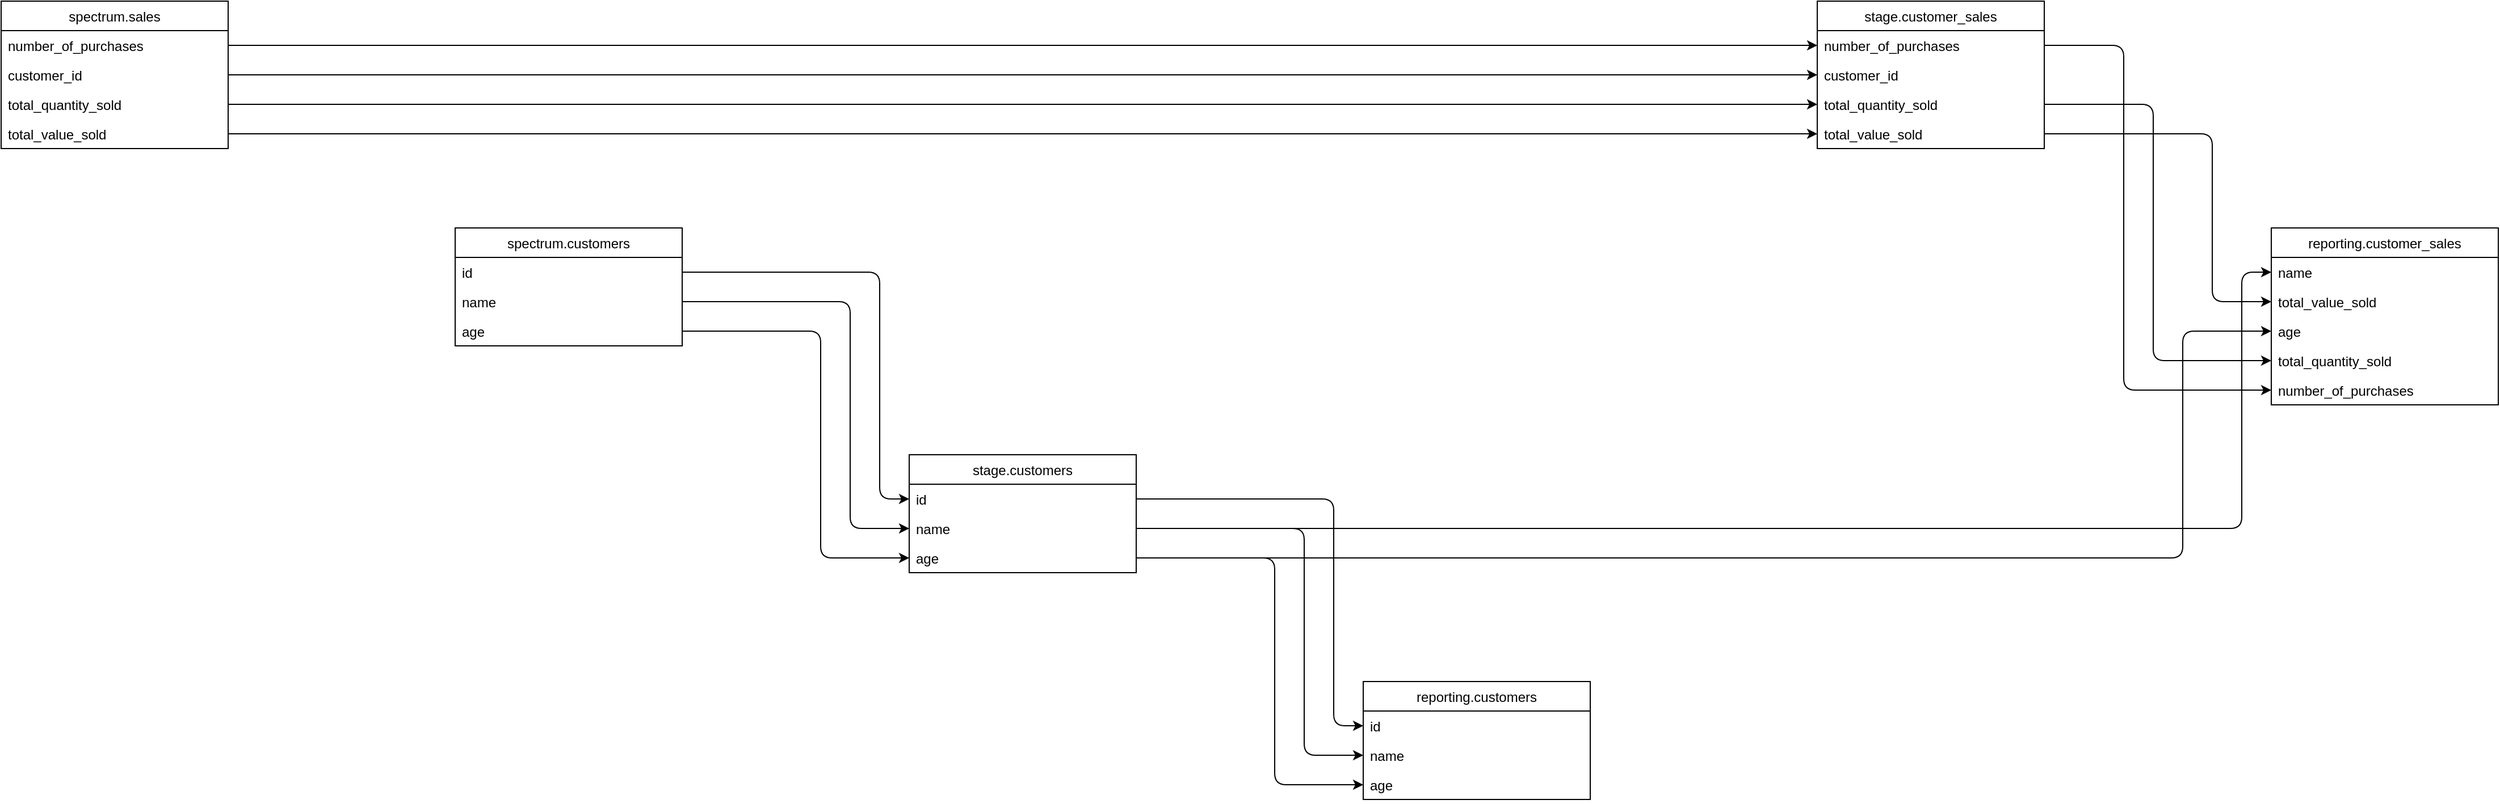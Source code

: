 

<mxfile>
    <diagram id="LEPaZYdOkPVGhDPzNFSh" name="Page-1">
        <mxGraphModel dx="242" dy="860" grid="1" gridSize="10" guides="1" tooltips="1" connect="1" arrows="1" fold="1" page="1" pageScale="1" pageWidth="827" pageHeight="1169" math="0" shadow="0">
            <root>
                <mxCell id="0"/>
                <mxCell id="1" parent="0"/>

                <mxCell id="101" value="reporting.customers" style="swimlane;fontStyle=0;childLayout=stackLayout;horizontal=1;startSize=26;fillColor=none;horizontalStack=0;resizeParent=1;resizeParentMax=0;resizeLast=0;collapsible=1;marginBottom=0;" vertex="1" parent="1">
                        <mxGeometry x="1600" y="800" width="200" height="104" as="geometry"/>
                    </mxCell>

                    <mxCell id="102" value="id" style="text;strokeColor=none;fillColor=none;align=left;verticalAlign=top;spacingLeft=4;spacingRight=4;overflow=hidden;rotatable=0;points=[[0,0.5],[1,0.5]];portConstraint=eastwest;" vertex="1" parent="101">
                        <mxGeometry y="26" width="200" height="26" as="geometry"/>
                    </mxCell>
                        

                        <mxCell id="129" value="" style="edgeStyle=elbowEdgeStyle;elbow=horizontal;endArrow=classic;html=1;exitX=1;exitY=0.5;exitDx=0;exitDy=0;entryX=0;entryY=0.5;entryDx=0;entryDy=0;" edge="1" parent="1" source="106" target="102">
                        <mxGeometry width="50" height="50" relative="1" as="geometry">
                            <Array as="points">
                                <mxPoint x="1574" y="826"/>
                            </Array>
                        </mxGeometry>
                        </mxCell>

                        
                    <mxCell id="103" value="name" style="text;strokeColor=none;fillColor=none;align=left;verticalAlign=top;spacingLeft=4;spacingRight=4;overflow=hidden;rotatable=0;points=[[0,0.5],[1,0.5]];portConstraint=eastwest;" vertex="1" parent="101">
                        <mxGeometry y="52" width="200" height="26" as="geometry"/>
                    </mxCell>
                        

                        <mxCell id="130" value="" style="edgeStyle=elbowEdgeStyle;elbow=horizontal;endArrow=classic;html=1;exitX=1;exitY=0.5;exitDx=0;exitDy=0;entryX=0;entryY=0.5;entryDx=0;entryDy=0;" edge="1" parent="1" source="107" target="103">
                        <mxGeometry width="50" height="50" relative="1" as="geometry">
                            <Array as="points">
                                <mxPoint x="1548" y="852"/>
                            </Array>
                        </mxGeometry>
                        </mxCell>

                        
                    <mxCell id="104" value="age" style="text;strokeColor=none;fillColor=none;align=left;verticalAlign=top;spacingLeft=4;spacingRight=4;overflow=hidden;rotatable=0;points=[[0,0.5],[1,0.5]];portConstraint=eastwest;" vertex="1" parent="101">
                        <mxGeometry y="78" width="200" height="26" as="geometry"/>
                    </mxCell>
                        

                        <mxCell id="131" value="" style="edgeStyle=elbowEdgeStyle;elbow=horizontal;endArrow=classic;html=1;exitX=1;exitY=0.5;exitDx=0;exitDy=0;entryX=0;entryY=0.5;entryDx=0;entryDy=0;" edge="1" parent="1" source="108" target="104">
                        <mxGeometry width="50" height="50" relative="1" as="geometry">
                            <Array as="points">
                                <mxPoint x="1522" y="878"/>
                            </Array>
                        </mxGeometry>
                        </mxCell>

                        
                    
                <mxCell id="105" value="stage.customers" style="swimlane;fontStyle=0;childLayout=stackLayout;horizontal=1;startSize=26;fillColor=none;horizontalStack=0;resizeParent=1;resizeParentMax=0;resizeLast=0;collapsible=1;marginBottom=0;" vertex="1" parent="1">
                        <mxGeometry x="1200" y="600" width="200" height="104" as="geometry"/>
                    </mxCell>

                    <mxCell id="106" value="id" style="text;strokeColor=none;fillColor=none;align=left;verticalAlign=top;spacingLeft=4;spacingRight=4;overflow=hidden;rotatable=0;points=[[0,0.5],[1,0.5]];portConstraint=eastwest;" vertex="1" parent="105">
                        <mxGeometry y="26" width="200" height="26" as="geometry"/>
                    </mxCell>
                        

                        <mxCell id="132" value="" style="edgeStyle=elbowEdgeStyle;elbow=horizontal;endArrow=classic;html=1;exitX=1;exitY=0.5;exitDx=0;exitDy=0;entryX=0;entryY=0.5;entryDx=0;entryDy=0;" edge="1" parent="1" source="120" target="106">
                        <mxGeometry width="50" height="50" relative="1" as="geometry">
                            <Array as="points">
                                <mxPoint x="1174" y="626"/>
                            </Array>
                        </mxGeometry>
                        </mxCell>

                        
                    <mxCell id="107" value="name" style="text;strokeColor=none;fillColor=none;align=left;verticalAlign=top;spacingLeft=4;spacingRight=4;overflow=hidden;rotatable=0;points=[[0,0.5],[1,0.5]];portConstraint=eastwest;" vertex="1" parent="105">
                        <mxGeometry y="52" width="200" height="26" as="geometry"/>
                    </mxCell>
                        

                        <mxCell id="133" value="" style="edgeStyle=elbowEdgeStyle;elbow=horizontal;endArrow=classic;html=1;exitX=1;exitY=0.5;exitDx=0;exitDy=0;entryX=0;entryY=0.5;entryDx=0;entryDy=0;" edge="1" parent="1" source="121" target="107">
                        <mxGeometry width="50" height="50" relative="1" as="geometry">
                            <Array as="points">
                                <mxPoint x="1148" y="652"/>
                            </Array>
                        </mxGeometry>
                        </mxCell>

                        
                    <mxCell id="108" value="age" style="text;strokeColor=none;fillColor=none;align=left;verticalAlign=top;spacingLeft=4;spacingRight=4;overflow=hidden;rotatable=0;points=[[0,0.5],[1,0.5]];portConstraint=eastwest;" vertex="1" parent="105">
                        <mxGeometry y="78" width="200" height="26" as="geometry"/>
                    </mxCell>
                        

                        <mxCell id="134" value="" style="edgeStyle=elbowEdgeStyle;elbow=horizontal;endArrow=classic;html=1;exitX=1;exitY=0.5;exitDx=0;exitDy=0;entryX=0;entryY=0.5;entryDx=0;entryDy=0;" edge="1" parent="1" source="122" target="108">
                        <mxGeometry width="50" height="50" relative="1" as="geometry">
                            <Array as="points">
                                <mxPoint x="1122" y="678"/>
                            </Array>
                        </mxGeometry>
                        </mxCell>

                        
                    
                <mxCell id="109" value="stage.customer_sales" style="swimlane;fontStyle=0;childLayout=stackLayout;horizontal=1;startSize=26;fillColor=none;horizontalStack=0;resizeParent=1;resizeParentMax=0;resizeLast=0;collapsible=1;marginBottom=0;" vertex="1" parent="1">
                        <mxGeometry x="2000" y="200" width="200" height="130" as="geometry"/>
                    </mxCell>

                    <mxCell id="110" value="number_of_purchases" style="text;strokeColor=none;fillColor=none;align=left;verticalAlign=top;spacingLeft=4;spacingRight=4;overflow=hidden;rotatable=0;points=[[0,0.5],[1,0.5]];portConstraint=eastwest;" vertex="1" parent="109">
                        <mxGeometry y="26" width="200" height="26" as="geometry"/>
                    </mxCell>
                        

                        <mxCell id="135" value="" style="edgeStyle=elbowEdgeStyle;elbow=horizontal;endArrow=classic;html=1;exitX=1;exitY=0.5;exitDx=0;exitDy=0;entryX=0;entryY=0.5;entryDx=0;entryDy=0;" edge="1" parent="1" source="115" target="110">
                        <mxGeometry width="50" height="50" relative="1" as="geometry">
                            <Array as="points">
                                <mxPoint x="1974" y="226"/>
                            </Array>
                        </mxGeometry>
                        </mxCell>

                        
                    <mxCell id="111" value="customer_id" style="text;strokeColor=none;fillColor=none;align=left;verticalAlign=top;spacingLeft=4;spacingRight=4;overflow=hidden;rotatable=0;points=[[0,0.5],[1,0.5]];portConstraint=eastwest;" vertex="1" parent="109">
                        <mxGeometry y="52" width="200" height="26" as="geometry"/>
                    </mxCell>
                        

                        <mxCell id="136" value="" style="edgeStyle=elbowEdgeStyle;elbow=horizontal;endArrow=classic;html=1;exitX=1;exitY=0.5;exitDx=0;exitDy=0;entryX=0;entryY=0.5;entryDx=0;entryDy=0;" edge="1" parent="1" source="116" target="111">
                        <mxGeometry width="50" height="50" relative="1" as="geometry">
                            <Array as="points">
                                <mxPoint x="1948" y="252"/>
                            </Array>
                        </mxGeometry>
                        </mxCell>

                        
                    <mxCell id="112" value="total_quantity_sold" style="text;strokeColor=none;fillColor=none;align=left;verticalAlign=top;spacingLeft=4;spacingRight=4;overflow=hidden;rotatable=0;points=[[0,0.5],[1,0.5]];portConstraint=eastwest;" vertex="1" parent="109">
                        <mxGeometry y="78" width="200" height="26" as="geometry"/>
                    </mxCell>
                        

                        <mxCell id="137" value="" style="edgeStyle=elbowEdgeStyle;elbow=horizontal;endArrow=classic;html=1;exitX=1;exitY=0.5;exitDx=0;exitDy=0;entryX=0;entryY=0.5;entryDx=0;entryDy=0;" edge="1" parent="1" source="117" target="112">
                        <mxGeometry width="50" height="50" relative="1" as="geometry">
                            <Array as="points">
                                <mxPoint x="1922" y="278"/>
                            </Array>
                        </mxGeometry>
                        </mxCell>

                        
                    <mxCell id="113" value="total_value_sold" style="text;strokeColor=none;fillColor=none;align=left;verticalAlign=top;spacingLeft=4;spacingRight=4;overflow=hidden;rotatable=0;points=[[0,0.5],[1,0.5]];portConstraint=eastwest;" vertex="1" parent="109">
                        <mxGeometry y="104" width="200" height="26" as="geometry"/>
                    </mxCell>
                        

                        <mxCell id="138" value="" style="edgeStyle=elbowEdgeStyle;elbow=horizontal;endArrow=classic;html=1;exitX=1;exitY=0.5;exitDx=0;exitDy=0;entryX=0;entryY=0.5;entryDx=0;entryDy=0;" edge="1" parent="1" source="118" target="113">
                        <mxGeometry width="50" height="50" relative="1" as="geometry">
                            <Array as="points">
                                <mxPoint x="1896" y="304"/>
                            </Array>
                        </mxGeometry>
                        </mxCell>

                        
                    
                <mxCell id="114" value="spectrum.sales" style="swimlane;fontStyle=0;childLayout=stackLayout;horizontal=1;startSize=26;fillColor=none;horizontalStack=0;resizeParent=1;resizeParentMax=0;resizeLast=0;collapsible=1;marginBottom=0;" vertex="1" parent="1">
                        <mxGeometry x="400" y="200" width="200" height="130" as="geometry"/>
                    </mxCell>

                    <mxCell id="115" value="number_of_purchases" style="text;strokeColor=none;fillColor=none;align=left;verticalAlign=top;spacingLeft=4;spacingRight=4;overflow=hidden;rotatable=0;points=[[0,0.5],[1,0.5]];portConstraint=eastwest;" vertex="1" parent="114">
                        <mxGeometry y="26" width="200" height="26" as="geometry"/>
                    </mxCell>
                        

                        
                    <mxCell id="116" value="customer_id" style="text;strokeColor=none;fillColor=none;align=left;verticalAlign=top;spacingLeft=4;spacingRight=4;overflow=hidden;rotatable=0;points=[[0,0.5],[1,0.5]];portConstraint=eastwest;" vertex="1" parent="114">
                        <mxGeometry y="52" width="200" height="26" as="geometry"/>
                    </mxCell>
                        

                        
                    <mxCell id="117" value="total_quantity_sold" style="text;strokeColor=none;fillColor=none;align=left;verticalAlign=top;spacingLeft=4;spacingRight=4;overflow=hidden;rotatable=0;points=[[0,0.5],[1,0.5]];portConstraint=eastwest;" vertex="1" parent="114">
                        <mxGeometry y="78" width="200" height="26" as="geometry"/>
                    </mxCell>
                        

                        
                    <mxCell id="118" value="total_value_sold" style="text;strokeColor=none;fillColor=none;align=left;verticalAlign=top;spacingLeft=4;spacingRight=4;overflow=hidden;rotatable=0;points=[[0,0.5],[1,0.5]];portConstraint=eastwest;" vertex="1" parent="114">
                        <mxGeometry y="104" width="200" height="26" as="geometry"/>
                    </mxCell>
                        

                        
                    
                <mxCell id="119" value="spectrum.customers" style="swimlane;fontStyle=0;childLayout=stackLayout;horizontal=1;startSize=26;fillColor=none;horizontalStack=0;resizeParent=1;resizeParentMax=0;resizeLast=0;collapsible=1;marginBottom=0;" vertex="1" parent="1">
                        <mxGeometry x="800" y="400" width="200" height="104" as="geometry"/>
                    </mxCell>

                    <mxCell id="120" value="id" style="text;strokeColor=none;fillColor=none;align=left;verticalAlign=top;spacingLeft=4;spacingRight=4;overflow=hidden;rotatable=0;points=[[0,0.5],[1,0.5]];portConstraint=eastwest;" vertex="1" parent="119">
                        <mxGeometry y="26" width="200" height="26" as="geometry"/>
                    </mxCell>
                        

                        
                    <mxCell id="121" value="name" style="text;strokeColor=none;fillColor=none;align=left;verticalAlign=top;spacingLeft=4;spacingRight=4;overflow=hidden;rotatable=0;points=[[0,0.5],[1,0.5]];portConstraint=eastwest;" vertex="1" parent="119">
                        <mxGeometry y="52" width="200" height="26" as="geometry"/>
                    </mxCell>
                        

                        
                    <mxCell id="122" value="age" style="text;strokeColor=none;fillColor=none;align=left;verticalAlign=top;spacingLeft=4;spacingRight=4;overflow=hidden;rotatable=0;points=[[0,0.5],[1,0.5]];portConstraint=eastwest;" vertex="1" parent="119">
                        <mxGeometry y="78" width="200" height="26" as="geometry"/>
                    </mxCell>
                        

                        
                    
                <mxCell id="123" value="reporting.customer_sales" style="swimlane;fontStyle=0;childLayout=stackLayout;horizontal=1;startSize=26;fillColor=none;horizontalStack=0;resizeParent=1;resizeParentMax=0;resizeLast=0;collapsible=1;marginBottom=0;" vertex="1" parent="1">
                        <mxGeometry x="2400" y="400" width="200" height="156" as="geometry"/>
                    </mxCell>

                    <mxCell id="124" value="name" style="text;strokeColor=none;fillColor=none;align=left;verticalAlign=top;spacingLeft=4;spacingRight=4;overflow=hidden;rotatable=0;points=[[0,0.5],[1,0.5]];portConstraint=eastwest;" vertex="1" parent="123">
                        <mxGeometry y="26" width="200" height="26" as="geometry"/>
                    </mxCell>
                        

                        <mxCell id="139" value="" style="edgeStyle=elbowEdgeStyle;elbow=horizontal;endArrow=classic;html=1;exitX=1;exitY=0.5;exitDx=0;exitDy=0;entryX=0;entryY=0.5;entryDx=0;entryDy=0;" edge="1" parent="1" source="107" target="124">
                        <mxGeometry width="50" height="50" relative="1" as="geometry">
                            <Array as="points">
                                <mxPoint x="2374" y="426"/>
                            </Array>
                        </mxGeometry>
                        </mxCell>

                        
                    <mxCell id="125" value="total_value_sold" style="text;strokeColor=none;fillColor=none;align=left;verticalAlign=top;spacingLeft=4;spacingRight=4;overflow=hidden;rotatable=0;points=[[0,0.5],[1,0.5]];portConstraint=eastwest;" vertex="1" parent="123">
                        <mxGeometry y="52" width="200" height="26" as="geometry"/>
                    </mxCell>
                        

                        <mxCell id="140" value="" style="edgeStyle=elbowEdgeStyle;elbow=horizontal;endArrow=classic;html=1;exitX=1;exitY=0.5;exitDx=0;exitDy=0;entryX=0;entryY=0.5;entryDx=0;entryDy=0;" edge="1" parent="1" source="113" target="125">
                        <mxGeometry width="50" height="50" relative="1" as="geometry">
                            <Array as="points">
                                <mxPoint x="2348" y="452"/>
                            </Array>
                        </mxGeometry>
                        </mxCell>

                        
                    <mxCell id="126" value="age" style="text;strokeColor=none;fillColor=none;align=left;verticalAlign=top;spacingLeft=4;spacingRight=4;overflow=hidden;rotatable=0;points=[[0,0.5],[1,0.5]];portConstraint=eastwest;" vertex="1" parent="123">
                        <mxGeometry y="78" width="200" height="26" as="geometry"/>
                    </mxCell>
                        

                        <mxCell id="141" value="" style="edgeStyle=elbowEdgeStyle;elbow=horizontal;endArrow=classic;html=1;exitX=1;exitY=0.5;exitDx=0;exitDy=0;entryX=0;entryY=0.5;entryDx=0;entryDy=0;" edge="1" parent="1" source="108" target="126">
                        <mxGeometry width="50" height="50" relative="1" as="geometry">
                            <Array as="points">
                                <mxPoint x="2322" y="478"/>
                            </Array>
                        </mxGeometry>
                        </mxCell>

                        
                    <mxCell id="127" value="total_quantity_sold" style="text;strokeColor=none;fillColor=none;align=left;verticalAlign=top;spacingLeft=4;spacingRight=4;overflow=hidden;rotatable=0;points=[[0,0.5],[1,0.5]];portConstraint=eastwest;" vertex="1" parent="123">
                        <mxGeometry y="104" width="200" height="26" as="geometry"/>
                    </mxCell>
                        

                        <mxCell id="142" value="" style="edgeStyle=elbowEdgeStyle;elbow=horizontal;endArrow=classic;html=1;exitX=1;exitY=0.5;exitDx=0;exitDy=0;entryX=0;entryY=0.5;entryDx=0;entryDy=0;" edge="1" parent="1" source="112" target="127">
                        <mxGeometry width="50" height="50" relative="1" as="geometry">
                            <Array as="points">
                                <mxPoint x="2296" y="504"/>
                            </Array>
                        </mxGeometry>
                        </mxCell>

                        
                    <mxCell id="128" value="number_of_purchases" style="text;strokeColor=none;fillColor=none;align=left;verticalAlign=top;spacingLeft=4;spacingRight=4;overflow=hidden;rotatable=0;points=[[0,0.5],[1,0.5]];portConstraint=eastwest;" vertex="1" parent="123">
                        <mxGeometry y="130" width="200" height="26" as="geometry"/>
                    </mxCell>
                        

                        <mxCell id="143" value="" style="edgeStyle=elbowEdgeStyle;elbow=horizontal;endArrow=classic;html=1;exitX=1;exitY=0.5;exitDx=0;exitDy=0;entryX=0;entryY=0.5;entryDx=0;entryDy=0;" edge="1" parent="1" source="110" target="128">
                        <mxGeometry width="50" height="50" relative="1" as="geometry">
                            <Array as="points">
                                <mxPoint x="2270" y="530"/>
                            </Array>
                        </mxGeometry>
                        </mxCell>

                        
                    
                


            </root>
        </mxGraphModel>
    </diagram>
</mxfile>